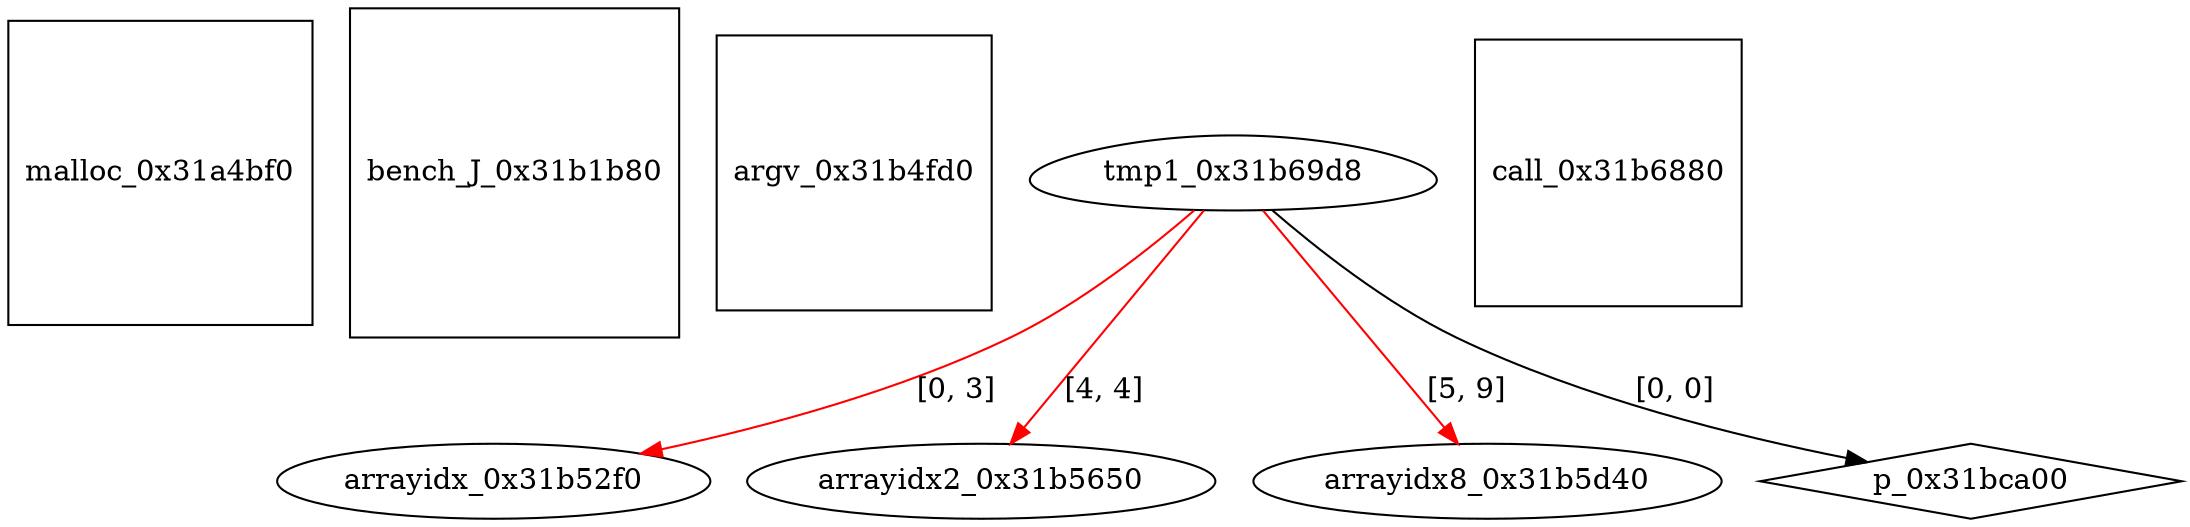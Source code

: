digraph grafico {
"malloc_0x31a4bf0" [shape=square];
"bench_J_0x31b1b80" [shape=square];
"argv_0x31b4fd0" [shape=square];
"arrayidx_0x31b52f0" [shape=ellipse];
"tmp1_0x31b69d8" -> "arrayidx_0x31b52f0" [label="[0, 3]",color=red];
"arrayidx2_0x31b5650" [shape=ellipse];
"tmp1_0x31b69d8" -> "arrayidx2_0x31b5650" [label="[4, 4]",color=red];
"arrayidx8_0x31b5d40" [shape=ellipse];
"tmp1_0x31b69d8" -> "arrayidx8_0x31b5d40" [label="[5, 9]",color=red];
"call_0x31b6880" [shape=square];
"tmp1_0x31b69d8" [shape=egg];
"p_0x31bca00" [shape=diamond];
"tmp1_0x31b69d8" -> "p_0x31bca00" [label="[0, 0]"];
}